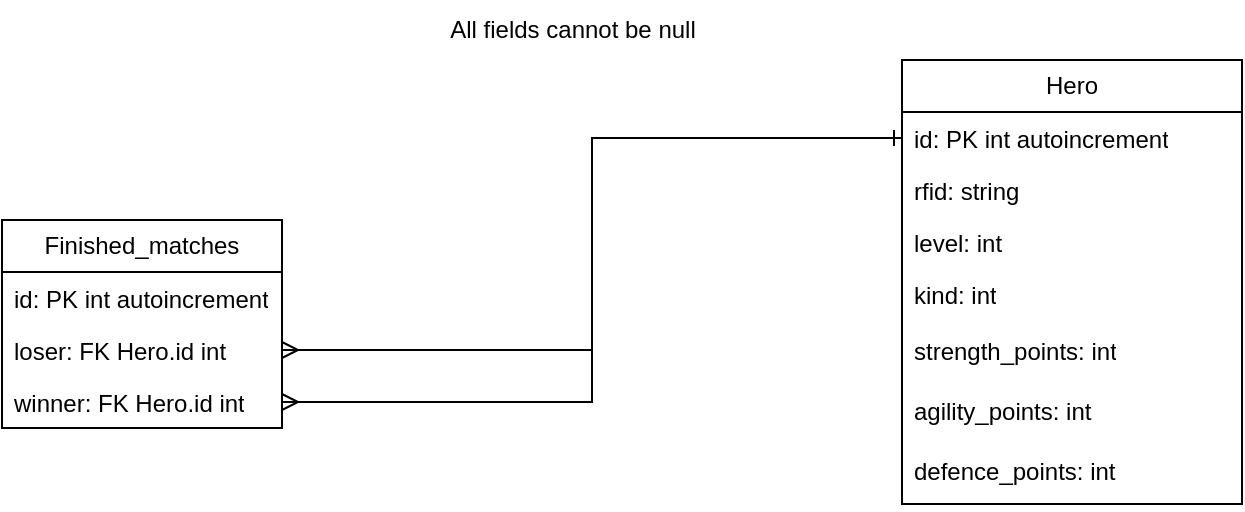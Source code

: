 <mxfile version="24.2.5" type="github">
  <diagram name="Page-1" id="KHrImEqLPcsm_H-5x5vN">
    <mxGraphModel dx="1434" dy="784" grid="1" gridSize="10" guides="1" tooltips="1" connect="1" arrows="1" fold="1" page="1" pageScale="1" pageWidth="850" pageHeight="1100" math="0" shadow="0">
      <root>
        <mxCell id="0" />
        <mxCell id="1" parent="0" />
        <mxCell id="lenJ75iFbpeYUpynQRpF-6" value="Hero" style="swimlane;fontStyle=0;childLayout=stackLayout;horizontal=1;startSize=26;fillColor=none;horizontalStack=0;resizeParent=1;resizeParentMax=0;resizeLast=0;collapsible=1;marginBottom=0;whiteSpace=wrap;html=1;" vertex="1" parent="1">
          <mxGeometry x="560" y="240" width="170" height="222" as="geometry" />
        </mxCell>
        <mxCell id="lenJ75iFbpeYUpynQRpF-7" value="id: PK int autoincrement" style="text;strokeColor=none;fillColor=none;align=left;verticalAlign=top;spacingLeft=4;spacingRight=4;overflow=hidden;rotatable=0;points=[[0,0.5],[1,0.5]];portConstraint=eastwest;whiteSpace=wrap;html=1;" vertex="1" parent="lenJ75iFbpeYUpynQRpF-6">
          <mxGeometry y="26" width="170" height="26" as="geometry" />
        </mxCell>
        <mxCell id="lenJ75iFbpeYUpynQRpF-8" value="rfid: string" style="text;strokeColor=none;fillColor=none;align=left;verticalAlign=top;spacingLeft=4;spacingRight=4;overflow=hidden;rotatable=0;points=[[0,0.5],[1,0.5]];portConstraint=eastwest;whiteSpace=wrap;html=1;" vertex="1" parent="lenJ75iFbpeYUpynQRpF-6">
          <mxGeometry y="52" width="170" height="26" as="geometry" />
        </mxCell>
        <mxCell id="lenJ75iFbpeYUpynQRpF-9" value="level: int" style="text;strokeColor=none;fillColor=none;align=left;verticalAlign=top;spacingLeft=4;spacingRight=4;overflow=hidden;rotatable=0;points=[[0,0.5],[1,0.5]];portConstraint=eastwest;whiteSpace=wrap;html=1;" vertex="1" parent="lenJ75iFbpeYUpynQRpF-6">
          <mxGeometry y="78" width="170" height="26" as="geometry" />
        </mxCell>
        <mxCell id="lenJ75iFbpeYUpynQRpF-10" value="kind: int" style="text;strokeColor=none;fillColor=none;align=left;verticalAlign=top;spacingLeft=4;spacingRight=4;overflow=hidden;rotatable=0;points=[[0,0.5],[1,0.5]];portConstraint=eastwest;whiteSpace=wrap;html=1;" vertex="1" parent="lenJ75iFbpeYUpynQRpF-6">
          <mxGeometry y="104" width="170" height="28" as="geometry" />
        </mxCell>
        <mxCell id="lenJ75iFbpeYUpynQRpF-11" value="strength_points: int" style="text;strokeColor=none;fillColor=none;align=left;verticalAlign=top;spacingLeft=4;spacingRight=4;overflow=hidden;rotatable=0;points=[[0,0.5],[1,0.5]];portConstraint=eastwest;whiteSpace=wrap;html=1;" vertex="1" parent="lenJ75iFbpeYUpynQRpF-6">
          <mxGeometry y="132" width="170" height="30" as="geometry" />
        </mxCell>
        <mxCell id="lenJ75iFbpeYUpynQRpF-12" value="agility_points: int" style="text;strokeColor=none;fillColor=none;align=left;verticalAlign=top;spacingLeft=4;spacingRight=4;overflow=hidden;rotatable=0;points=[[0,0.5],[1,0.5]];portConstraint=eastwest;whiteSpace=wrap;html=1;" vertex="1" parent="lenJ75iFbpeYUpynQRpF-6">
          <mxGeometry y="162" width="170" height="30" as="geometry" />
        </mxCell>
        <mxCell id="lenJ75iFbpeYUpynQRpF-13" value="defence_points: int" style="text;strokeColor=none;fillColor=none;align=left;verticalAlign=top;spacingLeft=4;spacingRight=4;overflow=hidden;rotatable=0;points=[[0,0.5],[1,0.5]];portConstraint=eastwest;whiteSpace=wrap;html=1;" vertex="1" parent="lenJ75iFbpeYUpynQRpF-6">
          <mxGeometry y="192" width="170" height="30" as="geometry" />
        </mxCell>
        <mxCell id="lenJ75iFbpeYUpynQRpF-14" value="Finished_matches" style="swimlane;fontStyle=0;childLayout=stackLayout;horizontal=1;startSize=26;fillColor=none;horizontalStack=0;resizeParent=1;resizeParentMax=0;resizeLast=0;collapsible=1;marginBottom=0;whiteSpace=wrap;html=1;" vertex="1" parent="1">
          <mxGeometry x="110" y="320" width="140" height="104" as="geometry" />
        </mxCell>
        <mxCell id="lenJ75iFbpeYUpynQRpF-15" value="id: PK int autoincrement" style="text;strokeColor=none;fillColor=none;align=left;verticalAlign=top;spacingLeft=4;spacingRight=4;overflow=hidden;rotatable=0;points=[[0,0.5],[1,0.5]];portConstraint=eastwest;whiteSpace=wrap;html=1;" vertex="1" parent="lenJ75iFbpeYUpynQRpF-14">
          <mxGeometry y="26" width="140" height="26" as="geometry" />
        </mxCell>
        <mxCell id="lenJ75iFbpeYUpynQRpF-16" value="loser: FK Hero.id int" style="text;strokeColor=none;fillColor=none;align=left;verticalAlign=top;spacingLeft=4;spacingRight=4;overflow=hidden;rotatable=0;points=[[0,0.5],[1,0.5]];portConstraint=eastwest;whiteSpace=wrap;html=1;" vertex="1" parent="lenJ75iFbpeYUpynQRpF-14">
          <mxGeometry y="52" width="140" height="26" as="geometry" />
        </mxCell>
        <mxCell id="lenJ75iFbpeYUpynQRpF-17" value="winner: FK Hero.id int" style="text;strokeColor=none;fillColor=none;align=left;verticalAlign=top;spacingLeft=4;spacingRight=4;overflow=hidden;rotatable=0;points=[[0,0.5],[1,0.5]];portConstraint=eastwest;whiteSpace=wrap;html=1;" vertex="1" parent="lenJ75iFbpeYUpynQRpF-14">
          <mxGeometry y="78" width="140" height="26" as="geometry" />
        </mxCell>
        <mxCell id="lenJ75iFbpeYUpynQRpF-18" style="edgeStyle=orthogonalEdgeStyle;rounded=0;orthogonalLoop=1;jettySize=auto;html=1;exitX=1;exitY=0.5;exitDx=0;exitDy=0;entryX=0;entryY=0.5;entryDx=0;entryDy=0;startArrow=ERmany;startFill=0;endArrow=ERone;endFill=0;" edge="1" parent="1" source="lenJ75iFbpeYUpynQRpF-17" target="lenJ75iFbpeYUpynQRpF-7">
          <mxGeometry relative="1" as="geometry">
            <mxPoint x="270" y="321" as="sourcePoint" />
            <mxPoint x="520" y="279" as="targetPoint" />
          </mxGeometry>
        </mxCell>
        <mxCell id="lenJ75iFbpeYUpynQRpF-19" style="edgeStyle=orthogonalEdgeStyle;rounded=0;orthogonalLoop=1;jettySize=auto;html=1;exitX=1;exitY=0.5;exitDx=0;exitDy=0;entryX=0;entryY=0.5;entryDx=0;entryDy=0;startArrow=ERmany;startFill=0;endArrow=ERone;endFill=0;" edge="1" parent="1" source="lenJ75iFbpeYUpynQRpF-16" target="lenJ75iFbpeYUpynQRpF-7">
          <mxGeometry relative="1" as="geometry">
            <mxPoint x="280" y="331" as="sourcePoint" />
            <mxPoint x="530" y="289" as="targetPoint" />
          </mxGeometry>
        </mxCell>
        <mxCell id="lenJ75iFbpeYUpynQRpF-21" value="All fields cannot be null" style="text;html=1;align=center;verticalAlign=middle;resizable=0;points=[];autosize=1;strokeColor=none;fillColor=none;" vertex="1" parent="1">
          <mxGeometry x="320" y="210" width="150" height="30" as="geometry" />
        </mxCell>
      </root>
    </mxGraphModel>
  </diagram>
</mxfile>
